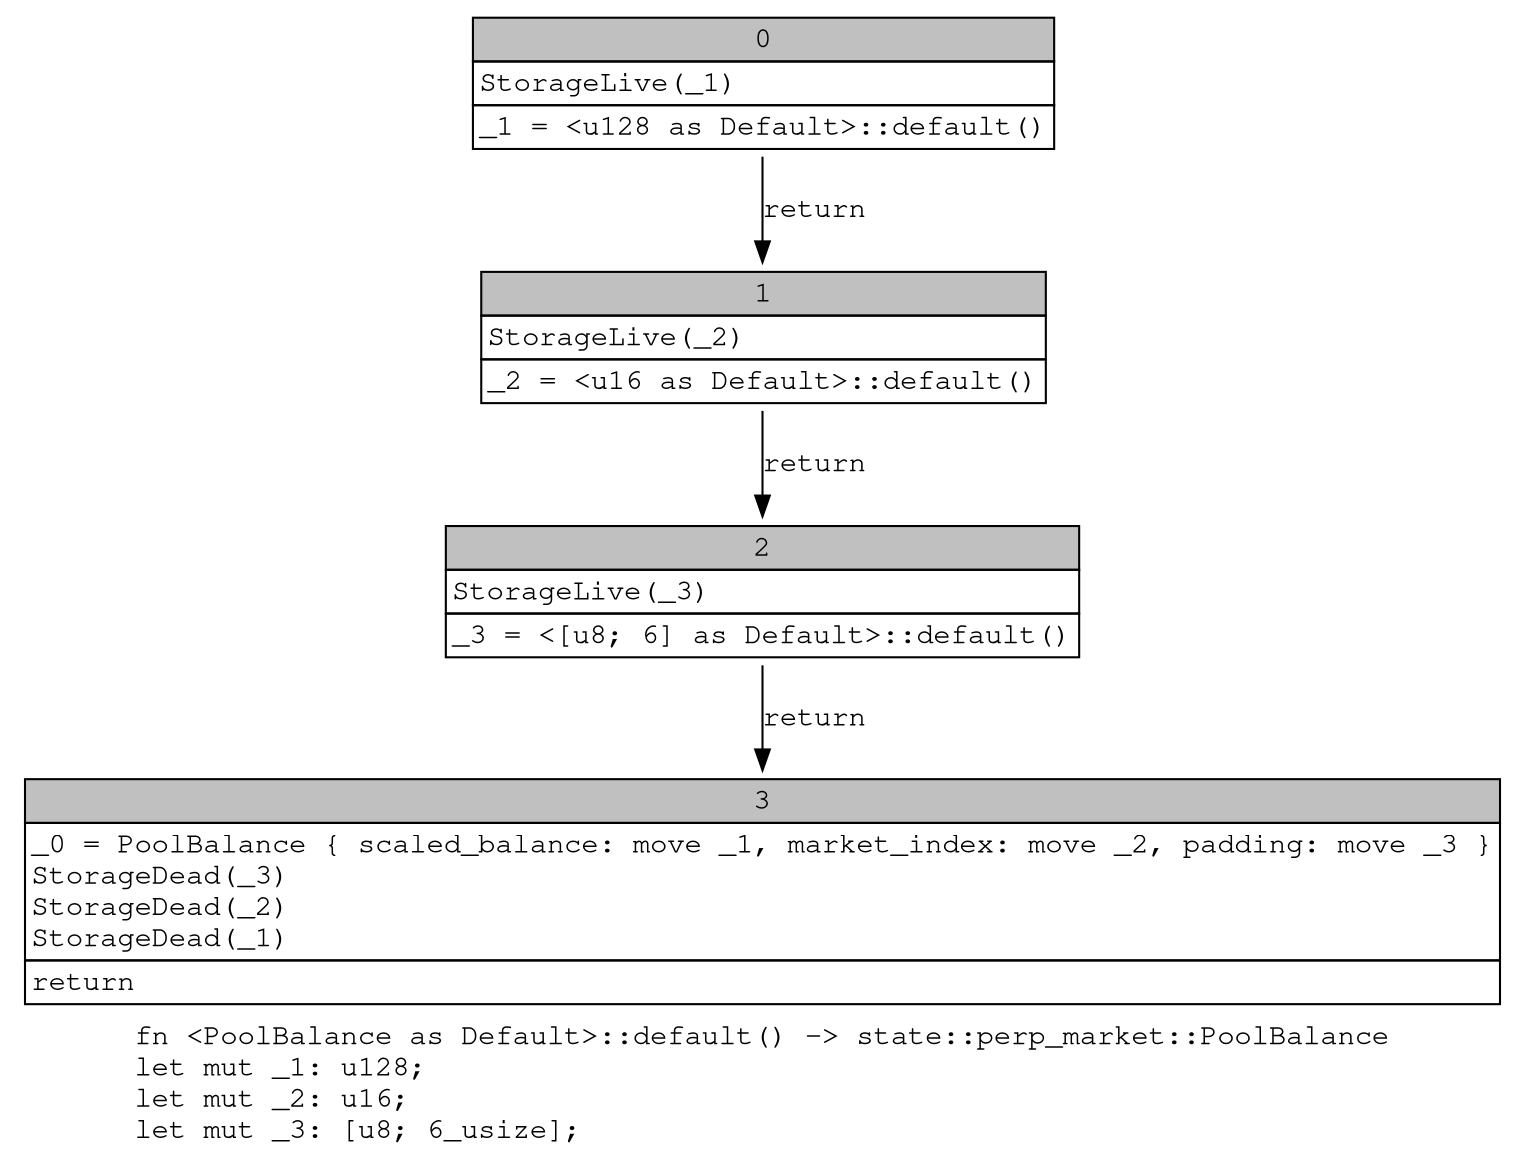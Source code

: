 digraph Mir_0_17372 {
    graph [fontname="Courier, monospace"];
    node [fontname="Courier, monospace"];
    edge [fontname="Courier, monospace"];
    label=<fn &lt;PoolBalance as Default&gt;::default() -&gt; state::perp_market::PoolBalance<br align="left"/>let mut _1: u128;<br align="left"/>let mut _2: u16;<br align="left"/>let mut _3: [u8; 6_usize];<br align="left"/>>;
    bb0__0_17372 [shape="none", label=<<table border="0" cellborder="1" cellspacing="0"><tr><td bgcolor="gray" align="center" colspan="1">0</td></tr><tr><td align="left" balign="left">StorageLive(_1)<br/></td></tr><tr><td align="left">_1 = &lt;u128 as Default&gt;::default()</td></tr></table>>];
    bb1__0_17372 [shape="none", label=<<table border="0" cellborder="1" cellspacing="0"><tr><td bgcolor="gray" align="center" colspan="1">1</td></tr><tr><td align="left" balign="left">StorageLive(_2)<br/></td></tr><tr><td align="left">_2 = &lt;u16 as Default&gt;::default()</td></tr></table>>];
    bb2__0_17372 [shape="none", label=<<table border="0" cellborder="1" cellspacing="0"><tr><td bgcolor="gray" align="center" colspan="1">2</td></tr><tr><td align="left" balign="left">StorageLive(_3)<br/></td></tr><tr><td align="left">_3 = &lt;[u8; 6] as Default&gt;::default()</td></tr></table>>];
    bb3__0_17372 [shape="none", label=<<table border="0" cellborder="1" cellspacing="0"><tr><td bgcolor="gray" align="center" colspan="1">3</td></tr><tr><td align="left" balign="left">_0 = PoolBalance { scaled_balance: move _1, market_index: move _2, padding: move _3 }<br/>StorageDead(_3)<br/>StorageDead(_2)<br/>StorageDead(_1)<br/></td></tr><tr><td align="left">return</td></tr></table>>];
    bb0__0_17372 -> bb1__0_17372 [label="return"];
    bb1__0_17372 -> bb2__0_17372 [label="return"];
    bb2__0_17372 -> bb3__0_17372 [label="return"];
}

